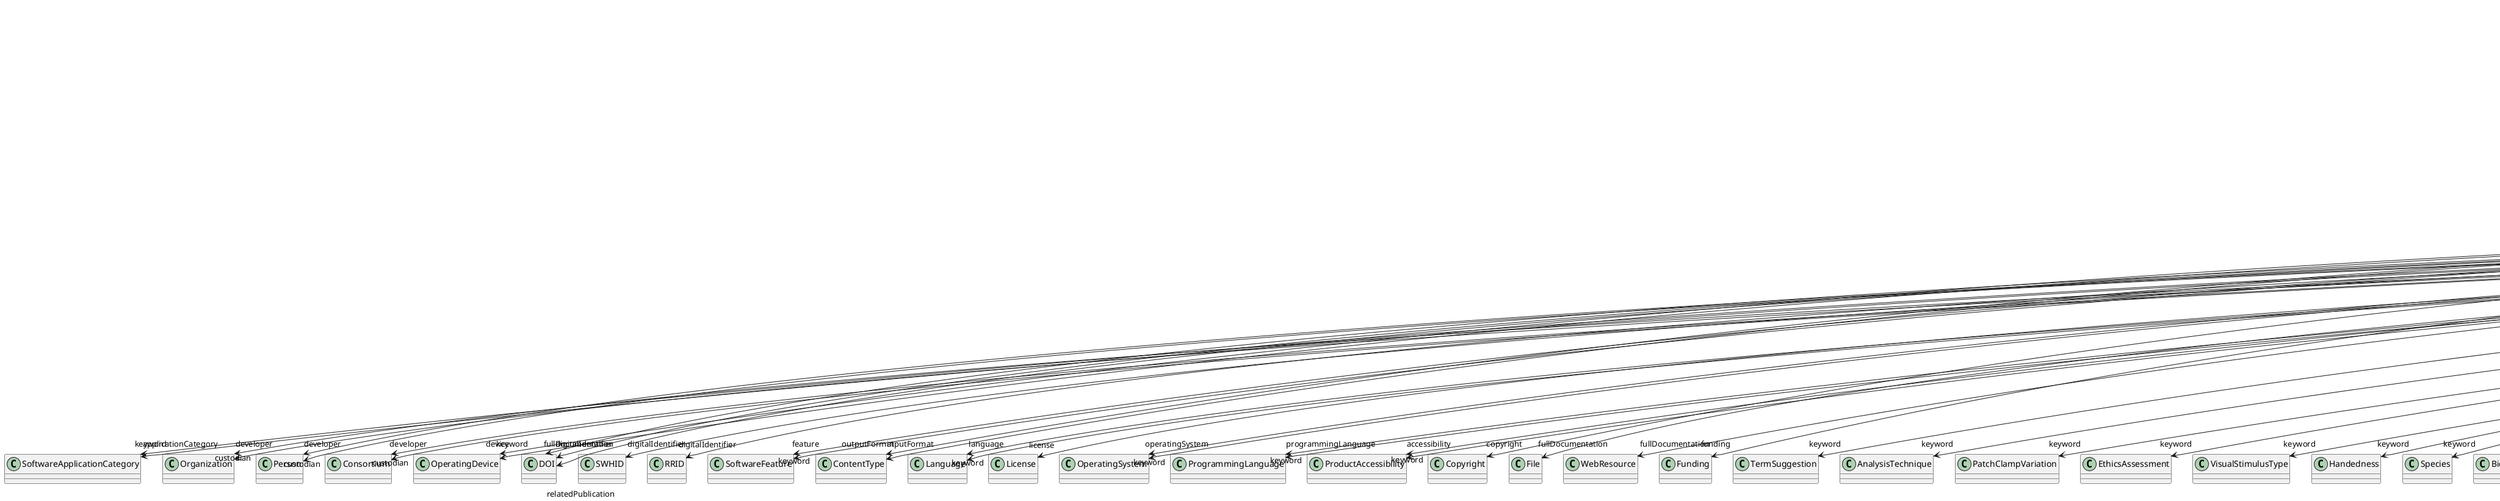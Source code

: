 @startuml
class SoftwareVersion {
+applicationCategory
+developer
+device
+digitalIdentifier
+feature
+hasPart
+inputFormat
+isAlternativeVersionOf
+isNewVersionOf
+language
+license
+operatingSystem
+outputFormat
+programmingLanguage
+requirement
+accessibility
+copyright
+custodian
+description
+fullDocumentation
+fullName
+funding
+homepage
+howToCite
+keyword
+otherContribution
+relatedPublication
+releaseDate
+repository
+shortName
+supportChannel
+versionIdentifier
+versionInnovation

}
SoftwareVersion -d-> "applicationCategory" SoftwareApplicationCategory
SoftwareVersion -d-> "developer" Organization
SoftwareVersion -d-> "developer" Person
SoftwareVersion -d-> "developer" Consortium
SoftwareVersion -d-> "device" OperatingDevice
SoftwareVersion -d-> "digitalIdentifier" DOI
SoftwareVersion -d-> "digitalIdentifier" SWHID
SoftwareVersion -d-> "digitalIdentifier" RRID
SoftwareVersion -d-> "feature" SoftwareFeature
SoftwareVersion -d-> "hasPart" SoftwareVersion
SoftwareVersion -d-> "inputFormat" ContentType
SoftwareVersion -d-> "isAlternativeVersionOf" SoftwareVersion
SoftwareVersion -d-> "isNewVersionOf" SoftwareVersion
SoftwareVersion -d-> "language" Language
SoftwareVersion -d-> "license" License
SoftwareVersion -d-> "operatingSystem" OperatingSystem
SoftwareVersion -d-> "outputFormat" ContentType
SoftwareVersion -d-> "programmingLanguage" ProgrammingLanguage
SoftwareVersion -d-> "accessibility" ProductAccessibility
SoftwareVersion -d-> "copyright" Copyright
SoftwareVersion -d-> "custodian" Organization
SoftwareVersion -d-> "custodian" Person
SoftwareVersion -d-> "custodian" Consortium
SoftwareVersion -d-> "fullDocumentation" DOI
SoftwareVersion -d-> "fullDocumentation" File
SoftwareVersion -d-> "fullDocumentation" WebResource
SoftwareVersion -d-> "funding" Funding
SoftwareVersion -d-> "keyword" TermSuggestion
SoftwareVersion -d-> "keyword" AnalysisTechnique
SoftwareVersion -d-> "keyword" PatchClampVariation
SoftwareVersion -d-> "keyword" SoftwareFeature
SoftwareVersion -d-> "keyword" EthicsAssessment
SoftwareVersion -d-> "keyword" VisualStimulusType
SoftwareVersion -d-> "keyword" Handedness
SoftwareVersion -d-> "keyword" Species
SoftwareVersion -d-> "keyword" BiologicalSex
SoftwareVersion -d-> "keyword" QualitativeOverlap
SoftwareVersion -d-> "keyword" Service
SoftwareVersion -d-> "keyword" SemanticDataType
SoftwareVersion -d-> "keyword" OpticalStimulusType
SoftwareVersion -d-> "keyword" AgeCategory
SoftwareVersion -d-> "keyword" UBERONParcellation
SoftwareVersion -d-> "keyword" FileRepositoryType
SoftwareVersion -d-> "keyword" TissueSampleAttribute
SoftwareVersion -d-> "keyword" TypeOfUncertainty
SoftwareVersion -d-> "keyword" OlfactoryStimulusType
SoftwareVersion -d-> "keyword" OperatingSystem
SoftwareVersion -d-> "keyword" LearningResourceType
SoftwareVersion -d-> "keyword" ModelScope
SoftwareVersion -d-> "keyword" ElectricalStimulusType
SoftwareVersion -d-> "keyword" OperatingDevice
SoftwareVersion -d-> "keyword" CellType
SoftwareVersion -d-> "keyword" Disease
SoftwareVersion -d-> "keyword" FileBundleGrouping
SoftwareVersion -d-> "keyword" AuditoryStimulusType
SoftwareVersion -d-> "keyword" ChemicalMixtureType
SoftwareVersion -d-> "keyword" EducationalLevel
SoftwareVersion -d-> "keyword" AnatomicalPlane
SoftwareVersion -d-> "keyword" SubjectAttribute
SoftwareVersion -d-> "keyword" DataType
SoftwareVersion -d-> "keyword" SubcellularEntity
SoftwareVersion -d-> "keyword" CriteriaQualityType
SoftwareVersion -d-> "keyword" ActionStatusType
SoftwareVersion -d-> "keyword" GeneticStrainType
SoftwareVersion -d-> "keyword" StimulationApproach
SoftwareVersion -d-> "keyword" Colormap
SoftwareVersion -d-> "keyword" MetaDataModelType
SoftwareVersion -d-> "keyword" OrganismSubstance
SoftwareVersion -d-> "keyword" TactileStimulusType
SoftwareVersion -d-> "keyword" OrganismSystem
SoftwareVersion -d-> "keyword" GustatoryStimulusType
SoftwareVersion -d-> "keyword" CranialWindowConstructionType
SoftwareVersion -d-> "keyword" Organ
SoftwareVersion -d-> "keyword" Laterality
SoftwareVersion -d-> "keyword" AnnotationType
SoftwareVersion -d-> "keyword" PreparationType
SoftwareVersion -d-> "keyword" Terminology
SoftwareVersion -d-> "keyword" UnitOfMeasurement
SoftwareVersion -d-> "keyword" ModelAbstractionLevel
SoftwareVersion -d-> "keyword" AnatomicalAxesOrientation
SoftwareVersion -d-> "keyword" ProgrammingLanguage
SoftwareVersion -d-> "keyword" CranialWindowReinforcementType
SoftwareVersion -d-> "keyword" SoftwareApplicationCategory
SoftwareVersion -d-> "keyword" TissueSampleType
SoftwareVersion -d-> "keyword" Technique
SoftwareVersion -d-> "keyword" DifferenceMeasure
SoftwareVersion -d-> "keyword" StimulationTechnique
SoftwareVersion -d-> "keyword" AnatomicalIdentificationType
SoftwareVersion -d-> "keyword" FileUsageRole
SoftwareVersion -d-> "keyword" DiseaseModel
SoftwareVersion -d-> "keyword" MeasuredQuantity
SoftwareVersion -d-> "keyword" ProductAccessibility
SoftwareVersion -d-> "keyword" DeviceType
SoftwareVersion -d-> "keyword" Language
SoftwareVersion -d-> "keyword" BreedingType
SoftwareVersion -d-> "keyword" BiologicalOrder
SoftwareVersion -d-> "keyword" AtlasType
SoftwareVersion -d-> "keyword" MolecularEntity
SoftwareVersion -d-> "keyword" ExperimentalApproach
SoftwareVersion -d-> "keyword" ContributionType
SoftwareVersion -d-> "keyword" SetupType
SoftwareVersion -d-> "keyword" CellCultureType
SoftwareVersion -d-> "keyword" AnnotationCriteriaType
SoftwareVersion -d-> "otherContribution" Contribution
SoftwareVersion -d-> "relatedPublication" Chapter
SoftwareVersion -d-> "relatedPublication" ScholarlyArticle
SoftwareVersion -d-> "relatedPublication" Book
SoftwareVersion -d-> "relatedPublication" ISBN
SoftwareVersion -d-> "relatedPublication" DOI
SoftwareVersion -d-> "relatedPublication" HANDLE
SoftwareVersion -d-> "relatedPublication" ISSN
SoftwareVersion -d-> "repository" FileRepository

@enduml